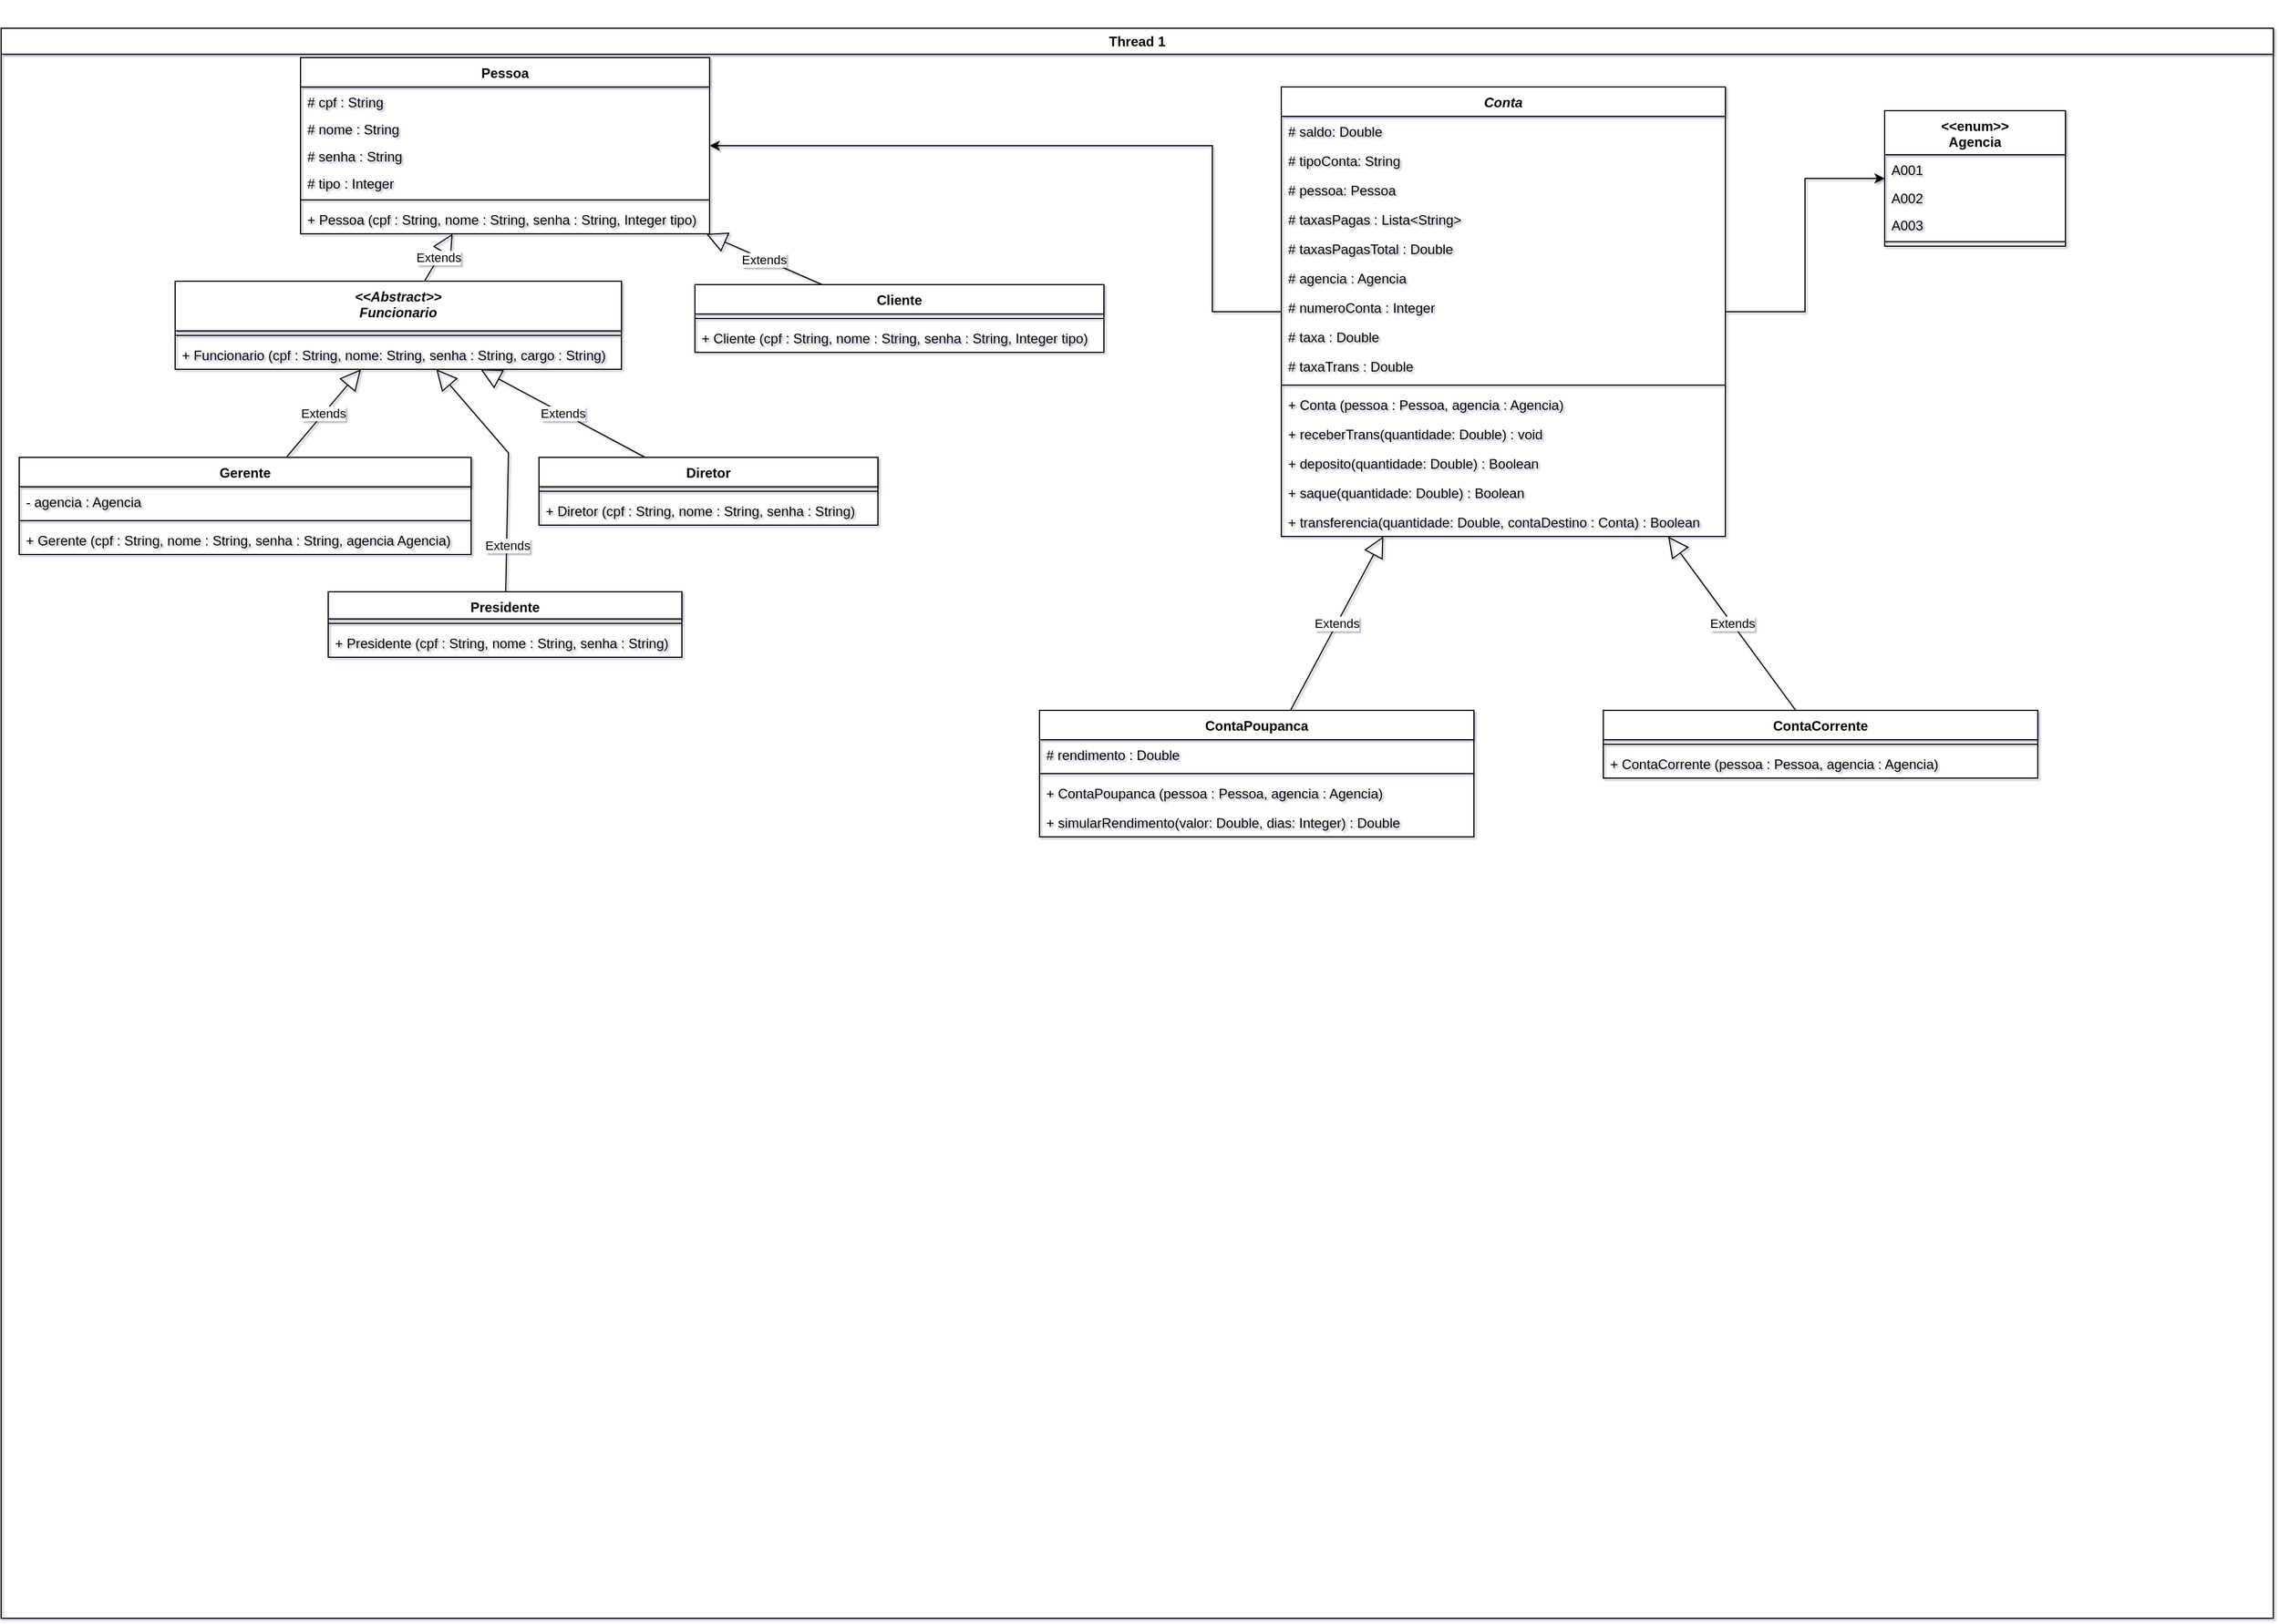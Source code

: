 <mxfile version="17.5.0" type="device"><diagram name="Page-1" id="e7e014a7-5840-1c2e-5031-d8a46d1fe8dd"><mxGraphModel dx="5723" dy="2657" grid="0" gridSize="10" guides="1" tooltips="1" connect="1" arrows="1" fold="1" page="1" pageScale="1" pageWidth="1169" pageHeight="826" background="none" math="0" shadow="1"><root><mxCell id="0"/><mxCell id="1" parent="0"/><mxCell id="2" value="&#10;&#10;&lt;span style=&quot;color: rgb(0, 0, 0); font-family: helvetica; font-size: 12px; font-style: normal; font-weight: 400; letter-spacing: normal; text-align: left; text-indent: 0px; text-transform: none; word-spacing: 0px; background-color: rgb(248, 249, 250); display: inline; float: none;&quot;&gt;+ deposito(quantidade: Double) : Boolean&lt;/span&gt;&#10;&#10;" style="swimlane;whiteSpace=wrap;swimlaneLine=0;shadow=0;" parent="1" vertex="1"><mxGeometry x="-3203" y="-1528" width="2011" height="1408" as="geometry"/></mxCell><mxCell id="rDPacTQz5QNzboAVY4SP-62" value="Conta" style="swimlane;fontStyle=3;align=center;verticalAlign=top;childLayout=stackLayout;horizontal=1;startSize=26;horizontalStack=0;resizeParent=1;resizeParentMax=0;resizeLast=0;collapsible=1;marginBottom=0;" parent="2" vertex="1"><mxGeometry x="1133" y="52" width="393" height="398" as="geometry"/></mxCell><mxCell id="rDPacTQz5QNzboAVY4SP-66" value="# saldo: Double" style="text;strokeColor=none;fillColor=none;align=left;verticalAlign=top;spacingLeft=4;spacingRight=4;overflow=hidden;rotatable=0;points=[[0,0.5],[1,0.5]];portConstraint=eastwest;" parent="rDPacTQz5QNzboAVY4SP-62" vertex="1"><mxGeometry y="26" width="393" height="26" as="geometry"/></mxCell><mxCell id="rDPacTQz5QNzboAVY4SP-63" value="# tipoConta: String" style="text;strokeColor=none;fillColor=none;align=left;verticalAlign=top;spacingLeft=4;spacingRight=4;overflow=hidden;rotatable=0;points=[[0,0.5],[1,0.5]];portConstraint=eastwest;" parent="rDPacTQz5QNzboAVY4SP-62" vertex="1"><mxGeometry y="52" width="393" height="26" as="geometry"/></mxCell><mxCell id="_ujPwyVYohZsfIU1Ybzg-14" value="# pessoa: Pessoa" style="text;strokeColor=none;fillColor=none;align=left;verticalAlign=top;spacingLeft=4;spacingRight=4;overflow=hidden;rotatable=0;points=[[0,0.5],[1,0.5]];portConstraint=eastwest;" vertex="1" parent="rDPacTQz5QNzboAVY4SP-62"><mxGeometry y="78" width="393" height="26" as="geometry"/></mxCell><mxCell id="rDPacTQz5QNzboAVY4SP-67" value="# taxasPagas : Lista&lt;String&gt;" style="text;strokeColor=none;fillColor=none;align=left;verticalAlign=top;spacingLeft=4;spacingRight=4;overflow=hidden;rotatable=0;points=[[0,0.5],[1,0.5]];portConstraint=eastwest;" parent="rDPacTQz5QNzboAVY4SP-62" vertex="1"><mxGeometry y="104" width="393" height="26" as="geometry"/></mxCell><mxCell id="_ujPwyVYohZsfIU1Ybzg-5" value="# taxasPagasTotal : Double" style="text;strokeColor=none;fillColor=none;align=left;verticalAlign=top;spacingLeft=4;spacingRight=4;overflow=hidden;rotatable=0;points=[[0,0.5],[1,0.5]];portConstraint=eastwest;" vertex="1" parent="rDPacTQz5QNzboAVY4SP-62"><mxGeometry y="130" width="393" height="26" as="geometry"/></mxCell><mxCell id="_ujPwyVYohZsfIU1Ybzg-8" value="# agencia : Agencia" style="text;strokeColor=none;fillColor=none;align=left;verticalAlign=top;spacingLeft=4;spacingRight=4;overflow=hidden;rotatable=0;points=[[0,0.5],[1,0.5]];portConstraint=eastwest;" vertex="1" parent="rDPacTQz5QNzboAVY4SP-62"><mxGeometry y="156" width="393" height="26" as="geometry"/></mxCell><mxCell id="_ujPwyVYohZsfIU1Ybzg-9" value="# numeroConta : Integer" style="text;strokeColor=none;fillColor=none;align=left;verticalAlign=top;spacingLeft=4;spacingRight=4;overflow=hidden;rotatable=0;points=[[0,0.5],[1,0.5]];portConstraint=eastwest;" vertex="1" parent="rDPacTQz5QNzboAVY4SP-62"><mxGeometry y="182" width="393" height="26" as="geometry"/></mxCell><mxCell id="_ujPwyVYohZsfIU1Ybzg-10" value="# taxa : Double" style="text;strokeColor=none;fillColor=none;align=left;verticalAlign=top;spacingLeft=4;spacingRight=4;overflow=hidden;rotatable=0;points=[[0,0.5],[1,0.5]];portConstraint=eastwest;" vertex="1" parent="rDPacTQz5QNzboAVY4SP-62"><mxGeometry y="208" width="393" height="26" as="geometry"/></mxCell><mxCell id="_ujPwyVYohZsfIU1Ybzg-13" value="# taxaTrans : Double" style="text;strokeColor=none;fillColor=none;align=left;verticalAlign=top;spacingLeft=4;spacingRight=4;overflow=hidden;rotatable=0;points=[[0,0.5],[1,0.5]];portConstraint=eastwest;" vertex="1" parent="rDPacTQz5QNzboAVY4SP-62"><mxGeometry y="234" width="393" height="26" as="geometry"/></mxCell><mxCell id="rDPacTQz5QNzboAVY4SP-64" value="" style="line;strokeWidth=1;fillColor=none;align=left;verticalAlign=middle;spacingTop=-1;spacingLeft=3;spacingRight=3;rotatable=0;labelPosition=right;points=[];portConstraint=eastwest;" parent="rDPacTQz5QNzboAVY4SP-62" vertex="1"><mxGeometry y="260" width="393" height="8" as="geometry"/></mxCell><mxCell id="rDPacTQz5QNzboAVY4SP-65" value="+ Conta (pessoa : Pessoa, agencia : Agencia)" style="text;strokeColor=none;fillColor=none;align=left;verticalAlign=top;spacingLeft=4;spacingRight=4;overflow=hidden;rotatable=0;points=[[0,0.5],[1,0.5]];portConstraint=eastwest;" parent="rDPacTQz5QNzboAVY4SP-62" vertex="1"><mxGeometry y="268" width="393" height="26" as="geometry"/></mxCell><mxCell id="rDPacTQz5QNzboAVY4SP-72" value="+ receberTrans(quantidade: Double) : void" style="text;strokeColor=none;fillColor=none;align=left;verticalAlign=top;spacingLeft=4;spacingRight=4;overflow=hidden;rotatable=0;points=[[0,0.5],[1,0.5]];portConstraint=eastwest;" parent="rDPacTQz5QNzboAVY4SP-62" vertex="1"><mxGeometry y="294" width="393" height="26" as="geometry"/></mxCell><mxCell id="rDPacTQz5QNzboAVY4SP-71" value="+ deposito(quantidade: Double) : Boolean" style="text;strokeColor=none;fillColor=none;align=left;verticalAlign=top;spacingLeft=4;spacingRight=4;overflow=hidden;rotatable=0;points=[[0,0.5],[1,0.5]];portConstraint=eastwest;" parent="rDPacTQz5QNzboAVY4SP-62" vertex="1"><mxGeometry y="320" width="393" height="26" as="geometry"/></mxCell><mxCell id="_ujPwyVYohZsfIU1Ybzg-15" value="+ saque(quantidade: Double) : Boolean" style="text;strokeColor=none;fillColor=none;align=left;verticalAlign=top;spacingLeft=4;spacingRight=4;overflow=hidden;rotatable=0;points=[[0,0.5],[1,0.5]];portConstraint=eastwest;" vertex="1" parent="rDPacTQz5QNzboAVY4SP-62"><mxGeometry y="346" width="393" height="26" as="geometry"/></mxCell><mxCell id="_ujPwyVYohZsfIU1Ybzg-16" value="+ transferencia(quantidade: Double, contaDestino : Conta) : Boolean" style="text;strokeColor=none;fillColor=none;align=left;verticalAlign=top;spacingLeft=4;spacingRight=4;overflow=hidden;rotatable=0;points=[[0,0.5],[1,0.5]];portConstraint=eastwest;" vertex="1" parent="rDPacTQz5QNzboAVY4SP-62"><mxGeometry y="372" width="393" height="26" as="geometry"/></mxCell><mxCell id="595ADv7NKTNowscgeJ2r-63" value="Thread 1" style="swimlane;whiteSpace=wrap" parent="1" vertex="1"><mxGeometry x="-3203" y="-1528" width="2011" height="1408" as="geometry"/></mxCell><mxCell id="SGen21gXIewaCF1CxWUk-7" value="Pessoa" style="swimlane;fontStyle=1;align=center;verticalAlign=top;childLayout=stackLayout;horizontal=1;startSize=26;horizontalStack=0;resizeParent=1;resizeParentMax=0;resizeLast=0;collapsible=1;marginBottom=0;" parent="595ADv7NKTNowscgeJ2r-63" vertex="1"><mxGeometry x="265" y="26" width="362" height="156" as="geometry"/></mxCell><mxCell id="SGen21gXIewaCF1CxWUk-11" value="# cpf : String" style="text;strokeColor=none;fillColor=none;align=left;verticalAlign=top;spacingLeft=4;spacingRight=4;overflow=hidden;rotatable=0;points=[[0,0.5],[1,0.5]];portConstraint=eastwest;" parent="SGen21gXIewaCF1CxWUk-7" vertex="1"><mxGeometry y="26" width="362" height="24" as="geometry"/></mxCell><mxCell id="SGen21gXIewaCF1CxWUk-13" value="# nome : String" style="text;strokeColor=none;fillColor=none;align=left;verticalAlign=top;spacingLeft=4;spacingRight=4;overflow=hidden;rotatable=0;points=[[0,0.5],[1,0.5]];portConstraint=eastwest;" parent="SGen21gXIewaCF1CxWUk-7" vertex="1"><mxGeometry y="50" width="362" height="24" as="geometry"/></mxCell><mxCell id="SGen21gXIewaCF1CxWUk-12" value="# senha : String" style="text;align=left;verticalAlign=top;spacingLeft=4;spacingRight=4;overflow=hidden;rotatable=0;points=[[0,0.5],[1,0.5]];portConstraint=eastwest;" parent="SGen21gXIewaCF1CxWUk-7" vertex="1"><mxGeometry y="74" width="362" height="24" as="geometry"/></mxCell><mxCell id="_ujPwyVYohZsfIU1Ybzg-2" value="# tipo : Integer" style="text;align=left;verticalAlign=top;spacingLeft=4;spacingRight=4;overflow=hidden;rotatable=0;points=[[0,0.5],[1,0.5]];portConstraint=eastwest;" vertex="1" parent="SGen21gXIewaCF1CxWUk-7"><mxGeometry y="98" width="362" height="24" as="geometry"/></mxCell><mxCell id="SGen21gXIewaCF1CxWUk-9" value="" style="line;strokeWidth=1;fillColor=none;align=left;verticalAlign=middle;spacingTop=-1;spacingLeft=3;spacingRight=3;rotatable=0;labelPosition=right;points=[];portConstraint=eastwest;" parent="SGen21gXIewaCF1CxWUk-7" vertex="1"><mxGeometry y="122" width="362" height="8" as="geometry"/></mxCell><mxCell id="SGen21gXIewaCF1CxWUk-10" value="+ Pessoa (cpf : String, nome : String, senha : String, Integer tipo) " style="text;strokeColor=none;fillColor=none;align=left;verticalAlign=top;spacingLeft=4;spacingRight=4;overflow=hidden;rotatable=0;points=[[0,0.5],[1,0.5]];portConstraint=eastwest;" parent="SGen21gXIewaCF1CxWUk-7" vertex="1"><mxGeometry y="130" width="362" height="26" as="geometry"/></mxCell><mxCell id="rDPacTQz5QNzboAVY4SP-106" value="Gerente" style="swimlane;fontStyle=1;align=center;verticalAlign=top;childLayout=stackLayout;horizontal=1;startSize=26;horizontalStack=0;resizeParent=1;resizeParentMax=0;resizeLast=0;collapsible=1;marginBottom=0;" parent="595ADv7NKTNowscgeJ2r-63" vertex="1"><mxGeometry x="16" y="380" width="400" height="86" as="geometry"/></mxCell><mxCell id="_ujPwyVYohZsfIU1Ybzg-3" value="- agencia : Agencia" style="text;strokeColor=none;fillColor=none;align=left;verticalAlign=top;spacingLeft=4;spacingRight=4;overflow=hidden;rotatable=0;points=[[0,0.5],[1,0.5]];portConstraint=eastwest;" vertex="1" parent="rDPacTQz5QNzboAVY4SP-106"><mxGeometry y="26" width="400" height="26" as="geometry"/></mxCell><mxCell id="rDPacTQz5QNzboAVY4SP-108" value="" style="line;strokeWidth=1;fillColor=none;align=left;verticalAlign=middle;spacingTop=-1;spacingLeft=3;spacingRight=3;rotatable=0;labelPosition=right;points=[];portConstraint=eastwest;" parent="rDPacTQz5QNzboAVY4SP-106" vertex="1"><mxGeometry y="52" width="400" height="8" as="geometry"/></mxCell><mxCell id="rDPacTQz5QNzboAVY4SP-109" value="+ Gerente (cpf : String, nome : String, senha : String, agencia Agencia) " style="text;strokeColor=none;fillColor=none;align=left;verticalAlign=top;spacingLeft=4;spacingRight=4;overflow=hidden;rotatable=0;points=[[0,0.5],[1,0.5]];portConstraint=eastwest;" parent="rDPacTQz5QNzboAVY4SP-106" vertex="1"><mxGeometry y="60" width="400" height="26" as="geometry"/></mxCell><mxCell id="SGen21gXIewaCF1CxWUk-15" value="Diretor" style="swimlane;fontStyle=1;align=center;verticalAlign=top;childLayout=stackLayout;horizontal=1;startSize=26;horizontalStack=0;resizeParent=1;resizeParentMax=0;resizeLast=0;collapsible=1;marginBottom=0;" parent="595ADv7NKTNowscgeJ2r-63" vertex="1"><mxGeometry x="476" y="380" width="300" height="60" as="geometry"/></mxCell><mxCell id="SGen21gXIewaCF1CxWUk-16" value="" style="line;strokeWidth=1;fillColor=none;align=left;verticalAlign=middle;spacingTop=-1;spacingLeft=3;spacingRight=3;rotatable=0;labelPosition=right;points=[];portConstraint=eastwest;" parent="SGen21gXIewaCF1CxWUk-15" vertex="1"><mxGeometry y="26" width="300" height="8" as="geometry"/></mxCell><mxCell id="SGen21gXIewaCF1CxWUk-17" value="+ Diretor (cpf : String, nome : String, senha : String) " style="text;strokeColor=none;fillColor=none;align=left;verticalAlign=top;spacingLeft=4;spacingRight=4;overflow=hidden;rotatable=0;points=[[0,0.5],[1,0.5]];portConstraint=eastwest;" parent="SGen21gXIewaCF1CxWUk-15" vertex="1"><mxGeometry y="34" width="300" height="26" as="geometry"/></mxCell><mxCell id="SGen21gXIewaCF1CxWUk-19" value="Presidente" style="swimlane;fontStyle=1;align=center;verticalAlign=top;childLayout=stackLayout;horizontal=1;startSize=24;horizontalStack=0;resizeParent=1;resizeParentMax=0;resizeLast=0;collapsible=1;marginBottom=0;" parent="595ADv7NKTNowscgeJ2r-63" vertex="1"><mxGeometry x="289.5" y="499" width="313" height="58" as="geometry"/></mxCell><mxCell id="SGen21gXIewaCF1CxWUk-20" value="" style="line;strokeWidth=1;fillColor=none;align=left;verticalAlign=middle;spacingTop=-1;spacingLeft=3;spacingRight=3;rotatable=0;labelPosition=right;points=[];portConstraint=eastwest;" parent="SGen21gXIewaCF1CxWUk-19" vertex="1"><mxGeometry y="24" width="313" height="8" as="geometry"/></mxCell><mxCell id="SGen21gXIewaCF1CxWUk-21" value="+ Presidente (cpf : String, nome : String, senha : String) " style="text;strokeColor=none;fillColor=none;align=left;verticalAlign=top;spacingLeft=4;spacingRight=4;overflow=hidden;rotatable=0;points=[[0,0.5],[1,0.5]];portConstraint=eastwest;" parent="SGen21gXIewaCF1CxWUk-19" vertex="1"><mxGeometry y="32" width="313" height="26" as="geometry"/></mxCell><mxCell id="rDPacTQz5QNzboAVY4SP-90" value="&lt;&lt;Abstract&gt;&gt;&#10;Funcionario" style="swimlane;fontStyle=3;align=center;verticalAlign=top;childLayout=stackLayout;horizontal=1;startSize=44;horizontalStack=0;resizeParent=1;resizeParentMax=0;resizeLast=0;collapsible=1;marginBottom=0;" parent="595ADv7NKTNowscgeJ2r-63" vertex="1"><mxGeometry x="154" y="224" width="395" height="78" as="geometry"/></mxCell><mxCell id="rDPacTQz5QNzboAVY4SP-92" value="" style="line;strokeWidth=1;fillColor=none;align=left;verticalAlign=middle;spacingTop=-1;spacingLeft=3;spacingRight=3;rotatable=0;labelPosition=right;points=[];portConstraint=eastwest;" parent="rDPacTQz5QNzboAVY4SP-90" vertex="1"><mxGeometry y="44" width="395" height="8" as="geometry"/></mxCell><mxCell id="rDPacTQz5QNzboAVY4SP-93" value="+ Funcionario (cpf : String, nome: String, senha : String, cargo : String)" style="text;strokeColor=none;fillColor=none;align=left;verticalAlign=top;spacingLeft=4;spacingRight=4;overflow=hidden;rotatable=0;points=[[0,0.5],[1,0.5]];portConstraint=eastwest;" parent="rDPacTQz5QNzboAVY4SP-90" vertex="1"><mxGeometry y="52" width="395" height="26" as="geometry"/></mxCell><mxCell id="595ADv7NKTNowscgeJ2r-49" value="Extends" style="endArrow=block;endSize=16;endFill=0;html=1;rounded=0;" parent="595ADv7NKTNowscgeJ2r-63" source="rDPacTQz5QNzboAVY4SP-90" target="SGen21gXIewaCF1CxWUk-7" edge="1"><mxGeometry width="160" relative="1" as="geometry"><mxPoint x="74" y="143" as="sourcePoint"/><mxPoint x="234" y="143" as="targetPoint"/></mxGeometry></mxCell><mxCell id="595ADv7NKTNowscgeJ2r-54" value="&lt;&lt;enum&gt;&gt;&#10;Agencia" style="swimlane;fontStyle=1;align=center;verticalAlign=top;childLayout=stackLayout;horizontal=1;startSize=39;horizontalStack=0;resizeParent=1;resizeParentMax=0;resizeLast=0;collapsible=1;marginBottom=0;" parent="595ADv7NKTNowscgeJ2r-63" vertex="1"><mxGeometry x="1667" y="73" width="160" height="120" as="geometry"/></mxCell><mxCell id="595ADv7NKTNowscgeJ2r-56" value="A001" style="text;strokeColor=none;fillColor=none;align=left;verticalAlign=top;spacingLeft=4;spacingRight=4;overflow=hidden;rotatable=0;points=[[0,0.5],[1,0.5]];portConstraint=eastwest;" parent="595ADv7NKTNowscgeJ2r-54" vertex="1"><mxGeometry y="39" width="160" height="25" as="geometry"/></mxCell><mxCell id="595ADv7NKTNowscgeJ2r-61" value="A002" style="text;strokeColor=none;fillColor=none;align=left;verticalAlign=top;spacingLeft=4;spacingRight=4;overflow=hidden;rotatable=0;points=[[0,0.5],[1,0.5]];portConstraint=eastwest;" parent="595ADv7NKTNowscgeJ2r-54" vertex="1"><mxGeometry y="64" width="160" height="24" as="geometry"/></mxCell><mxCell id="595ADv7NKTNowscgeJ2r-62" value="A003" style="text;strokeColor=none;fillColor=none;align=left;verticalAlign=top;spacingLeft=4;spacingRight=4;overflow=hidden;rotatable=0;points=[[0,0.5],[1,0.5]];portConstraint=eastwest;" parent="595ADv7NKTNowscgeJ2r-54" vertex="1"><mxGeometry y="88" width="160" height="24" as="geometry"/></mxCell><mxCell id="595ADv7NKTNowscgeJ2r-58" value="" style="line;strokeWidth=1;fillColor=none;align=left;verticalAlign=middle;spacingTop=-1;spacingLeft=3;spacingRight=3;rotatable=0;labelPosition=right;points=[];portConstraint=eastwest;" parent="595ADv7NKTNowscgeJ2r-54" vertex="1"><mxGeometry y="112" width="160" height="8" as="geometry"/></mxCell><mxCell id="rDPacTQz5QNzboAVY4SP-82" value="ContaPoupanca" style="swimlane;fontStyle=1;align=center;verticalAlign=top;childLayout=stackLayout;horizontal=1;startSize=26;horizontalStack=0;resizeParent=1;resizeParentMax=0;resizeLast=0;collapsible=1;marginBottom=0;" parent="595ADv7NKTNowscgeJ2r-63" vertex="1"><mxGeometry x="919" y="604" width="384.5" height="112" as="geometry"/></mxCell><mxCell id="rDPacTQz5QNzboAVY4SP-83" value="# rendimento : Double" style="text;strokeColor=none;fillColor=none;align=left;verticalAlign=top;spacingLeft=4;spacingRight=4;overflow=hidden;rotatable=0;points=[[0,0.5],[1,0.5]];portConstraint=eastwest;" parent="rDPacTQz5QNzboAVY4SP-82" vertex="1"><mxGeometry y="26" width="384.5" height="26" as="geometry"/></mxCell><mxCell id="rDPacTQz5QNzboAVY4SP-84" value="" style="line;strokeWidth=1;fillColor=none;align=left;verticalAlign=middle;spacingTop=-1;spacingLeft=3;spacingRight=3;rotatable=0;labelPosition=right;points=[];portConstraint=eastwest;" parent="rDPacTQz5QNzboAVY4SP-82" vertex="1"><mxGeometry y="52" width="384.5" height="8" as="geometry"/></mxCell><mxCell id="rDPacTQz5QNzboAVY4SP-85" value="+ ContaPoupanca (pessoa : Pessoa, agencia : Agencia)" style="text;strokeColor=none;fillColor=none;align=left;verticalAlign=top;spacingLeft=4;spacingRight=4;overflow=hidden;rotatable=0;points=[[0,0.5],[1,0.5]];portConstraint=eastwest;" parent="rDPacTQz5QNzboAVY4SP-82" vertex="1"><mxGeometry y="60" width="384.5" height="26" as="geometry"/></mxCell><mxCell id="rDPacTQz5QNzboAVY4SP-86" value="+ simularRendimento(valor: Double, dias: Integer) : Double" style="text;strokeColor=none;fillColor=none;align=left;verticalAlign=top;spacingLeft=4;spacingRight=4;overflow=hidden;rotatable=0;points=[[0,0.5],[1,0.5]];portConstraint=eastwest;" parent="rDPacTQz5QNzboAVY4SP-82" vertex="1"><mxGeometry y="86" width="384.5" height="26" as="geometry"/></mxCell><mxCell id="rDPacTQz5QNzboAVY4SP-75" value="ContaCorrente" style="swimlane;fontStyle=1;align=center;verticalAlign=top;childLayout=stackLayout;horizontal=1;startSize=26;horizontalStack=0;resizeParent=1;resizeParentMax=0;resizeLast=0;collapsible=1;marginBottom=0;" parent="595ADv7NKTNowscgeJ2r-63" vertex="1"><mxGeometry x="1418" y="604" width="384.5" height="60" as="geometry"/></mxCell><mxCell id="rDPacTQz5QNzboAVY4SP-77" value="" style="line;strokeWidth=1;fillColor=none;align=left;verticalAlign=middle;spacingTop=-1;spacingLeft=3;spacingRight=3;rotatable=0;labelPosition=right;points=[];portConstraint=eastwest;" parent="rDPacTQz5QNzboAVY4SP-75" vertex="1"><mxGeometry y="26" width="384.5" height="8" as="geometry"/></mxCell><mxCell id="rDPacTQz5QNzboAVY4SP-78" value="+ ContaCorrente (pessoa : Pessoa, agencia : Agencia)" style="text;strokeColor=none;fillColor=none;align=left;verticalAlign=top;spacingLeft=4;spacingRight=4;overflow=hidden;rotatable=0;points=[[0,0.5],[1,0.5]];portConstraint=eastwest;" parent="rDPacTQz5QNzboAVY4SP-75" vertex="1"><mxGeometry y="34" width="384.5" height="26" as="geometry"/></mxCell><mxCell id="rDPacTQz5QNzboAVY4SP-41" value="Cliente" style="swimlane;fontStyle=1;align=center;verticalAlign=top;childLayout=stackLayout;horizontal=1;startSize=26;horizontalStack=0;resizeParent=1;resizeParentMax=0;resizeLast=0;collapsible=1;marginBottom=0;" parent="595ADv7NKTNowscgeJ2r-63" vertex="1"><mxGeometry x="614" y="227" width="362" height="60" as="geometry"/></mxCell><mxCell id="rDPacTQz5QNzboAVY4SP-43" value="" style="line;strokeWidth=1;fillColor=none;align=left;verticalAlign=middle;spacingTop=-1;spacingLeft=3;spacingRight=3;rotatable=0;labelPosition=right;points=[];portConstraint=eastwest;" parent="rDPacTQz5QNzboAVY4SP-41" vertex="1"><mxGeometry y="26" width="362" height="8" as="geometry"/></mxCell><mxCell id="rDPacTQz5QNzboAVY4SP-44" value="+ Cliente (cpf : String, nome : String, senha : String, Integer tipo) " style="text;strokeColor=none;fillColor=none;align=left;verticalAlign=top;spacingLeft=4;spacingRight=4;overflow=hidden;rotatable=0;points=[[0,0.5],[1,0.5]];portConstraint=eastwest;" parent="rDPacTQz5QNzboAVY4SP-41" vertex="1"><mxGeometry y="34" width="362" height="26" as="geometry"/></mxCell><mxCell id="595ADv7NKTNowscgeJ2r-53" value="Extends" style="endArrow=block;endSize=16;endFill=0;html=1;rounded=0;" parent="595ADv7NKTNowscgeJ2r-63" source="rDPacTQz5QNzboAVY4SP-41" target="SGen21gXIewaCF1CxWUk-7" edge="1"><mxGeometry width="160" relative="1" as="geometry"><mxPoint x="512" y="348" as="sourcePoint"/><mxPoint x="672" y="348" as="targetPoint"/></mxGeometry></mxCell><mxCell id="_ujPwyVYohZsfIU1Ybzg-24" value="Extends" style="endArrow=block;endSize=16;endFill=0;html=1;rounded=0;" edge="1" parent="595ADv7NKTNowscgeJ2r-63" source="rDPacTQz5QNzboAVY4SP-106" target="rDPacTQz5QNzboAVY4SP-90"><mxGeometry width="160" relative="1" as="geometry"><mxPoint x="715" y="495" as="sourcePoint"/><mxPoint x="875" y="495" as="targetPoint"/></mxGeometry></mxCell><mxCell id="_ujPwyVYohZsfIU1Ybzg-23" value="Extends" style="endArrow=block;endSize=16;endFill=0;html=1;rounded=0;" edge="1" parent="595ADv7NKTNowscgeJ2r-63" source="SGen21gXIewaCF1CxWUk-15" target="rDPacTQz5QNzboAVY4SP-90"><mxGeometry width="160" relative="1" as="geometry"><mxPoint x="715" y="495" as="sourcePoint"/><mxPoint x="875" y="495" as="targetPoint"/></mxGeometry></mxCell><mxCell id="_ujPwyVYohZsfIU1Ybzg-22" value="Extends" style="endArrow=block;endSize=16;endFill=0;html=1;rounded=0;" edge="1" parent="595ADv7NKTNowscgeJ2r-63" source="SGen21gXIewaCF1CxWUk-19" target="rDPacTQz5QNzboAVY4SP-90"><mxGeometry x="-0.623" y="-1" width="160" relative="1" as="geometry"><mxPoint x="715" y="495" as="sourcePoint"/><mxPoint x="875" y="495" as="targetPoint"/><Array as="points"><mxPoint x="449" y="376"/></Array><mxPoint as="offset"/></mxGeometry></mxCell><mxCell id="_ujPwyVYohZsfIU1Ybzg-4" style="edgeStyle=orthogonalEdgeStyle;rounded=0;orthogonalLoop=1;jettySize=auto;html=1;" edge="1" parent="1" source="rDPacTQz5QNzboAVY4SP-62" target="595ADv7NKTNowscgeJ2r-54"><mxGeometry relative="1" as="geometry"/></mxCell><mxCell id="595ADv7NKTNowscgeJ2r-42" value="Extends" style="endArrow=block;endSize=16;endFill=0;html=1;rounded=0;" parent="1" source="rDPacTQz5QNzboAVY4SP-82" target="rDPacTQz5QNzboAVY4SP-62" edge="1"><mxGeometry width="160" relative="1" as="geometry"><mxPoint x="-1747" y="-1090" as="sourcePoint"/><mxPoint x="-1587" y="-1090" as="targetPoint"/></mxGeometry></mxCell><mxCell id="595ADv7NKTNowscgeJ2r-43" value="Extends" style="endArrow=block;endSize=16;endFill=0;html=1;rounded=0;" parent="1" source="rDPacTQz5QNzboAVY4SP-75" target="rDPacTQz5QNzboAVY4SP-62" edge="1"><mxGeometry width="160" relative="1" as="geometry"><mxPoint x="-1747" y="-1090" as="sourcePoint"/><mxPoint x="-1559" y="-1195" as="targetPoint"/></mxGeometry></mxCell><mxCell id="_ujPwyVYohZsfIU1Ybzg-18" style="edgeStyle=orthogonalEdgeStyle;rounded=0;orthogonalLoop=1;jettySize=auto;html=1;" edge="1" parent="1" source="rDPacTQz5QNzboAVY4SP-62" target="SGen21gXIewaCF1CxWUk-7"><mxGeometry relative="1" as="geometry"><Array as="points"><mxPoint x="-2131" y="-1277"/><mxPoint x="-2131" y="-1424"/></Array></mxGeometry></mxCell></root></mxGraphModel></diagram></mxfile>